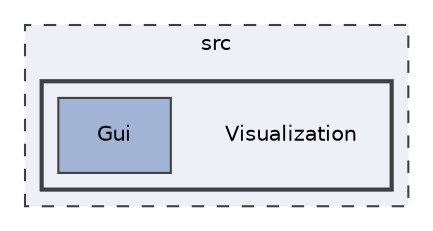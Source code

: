 digraph "Visualization"
{
 // LATEX_PDF_SIZE
  edge [fontname="Helvetica",fontsize="10",labelfontname="Helvetica",labelfontsize="10"];
  node [fontname="Helvetica",fontsize="10",shape=record];
  compound=true
  subgraph clusterdir_68267d1309a1af8e8297ef4c3efbcdba {
    graph [ bgcolor="#edf0f7", pencolor="grey25", style="filled,dashed,", label="src", fontname="Helvetica", fontsize="10", URL="dir_68267d1309a1af8e8297ef4c3efbcdba.html"]
  subgraph clusterdir_2b453e552fe2aa3a003dd5690ae5c018 {
    graph [ bgcolor="#edf0f7", pencolor="grey25", style="filled,bold,", label="", fontname="Helvetica", fontsize="10", URL="dir_2b453e552fe2aa3a003dd5690ae5c018.html"]
    dir_2b453e552fe2aa3a003dd5690ae5c018 [shape=plaintext, label="Visualization"];
  dir_33f0136c076718584fa1b9d8f8f0ddbe [shape=box, label="Gui", style="filled,", fillcolor="#a2b4d6", color="grey25", URL="dir_33f0136c076718584fa1b9d8f8f0ddbe.html"];
  }
  }
}
